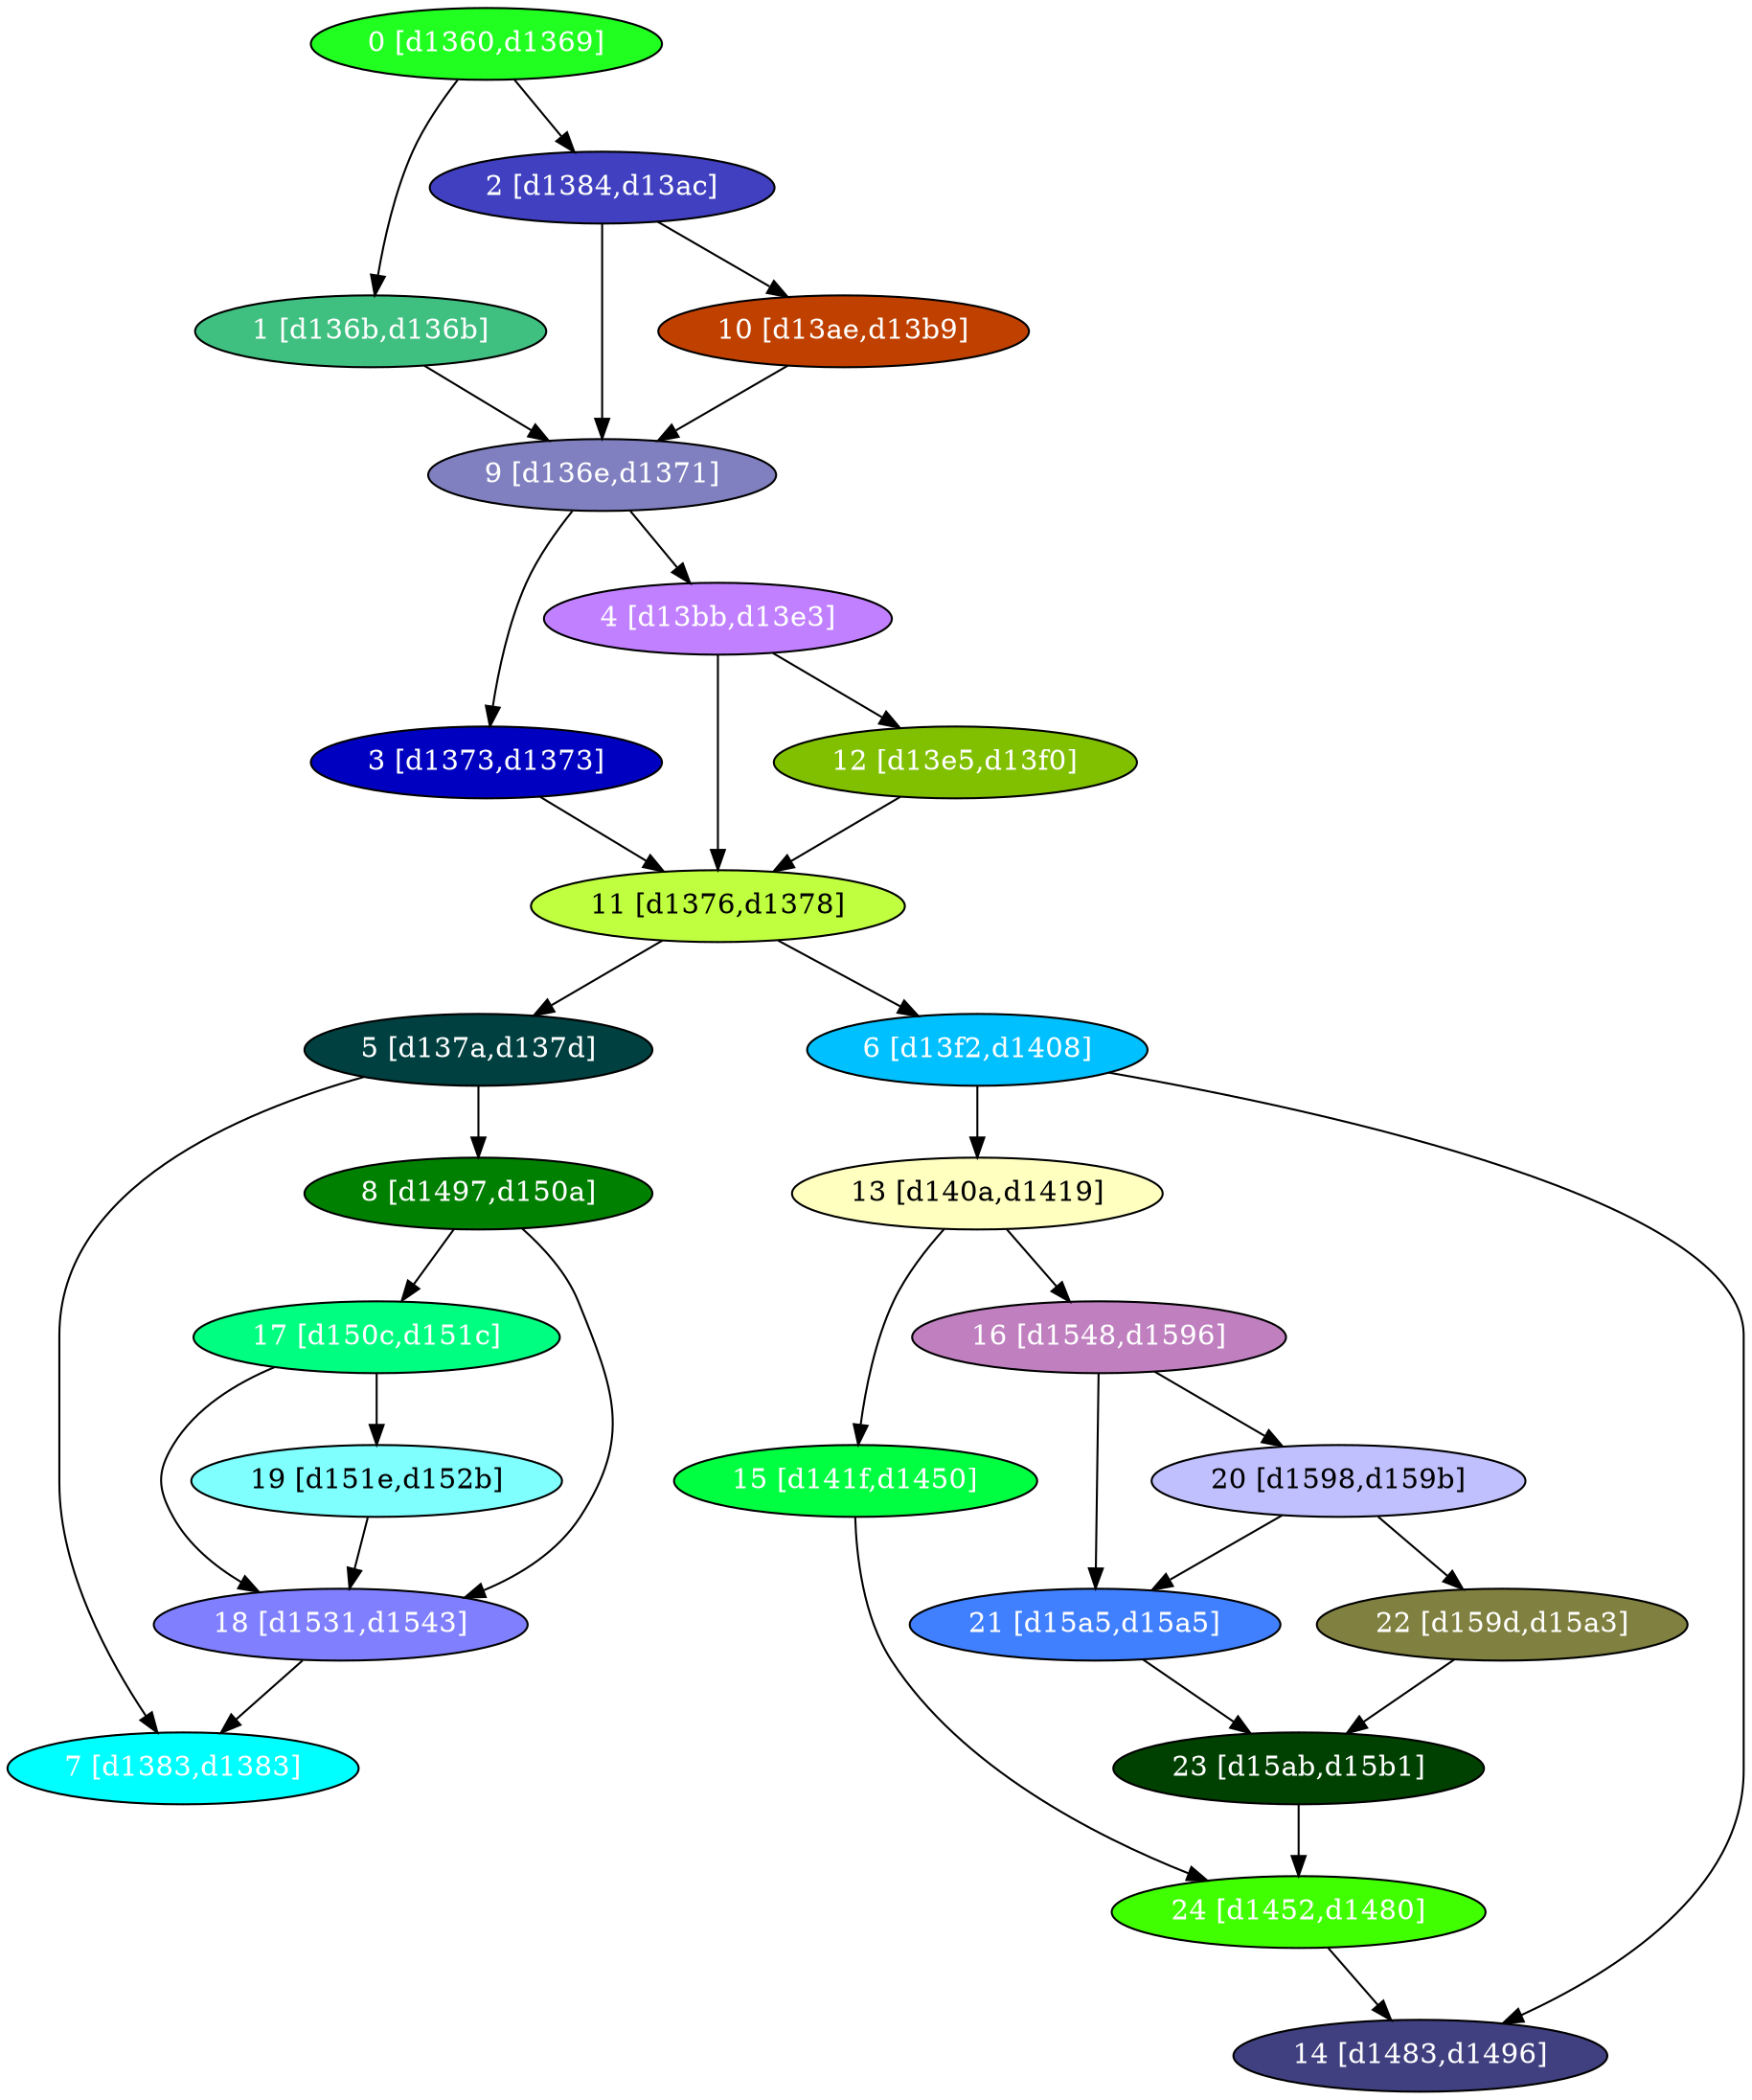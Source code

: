 diGraph libnss3{
	libnss3_0  [style=filled fillcolor="#20FF20" fontcolor="#ffffff" shape=oval label="0 [d1360,d1369]"]
	libnss3_1  [style=filled fillcolor="#40C080" fontcolor="#ffffff" shape=oval label="1 [d136b,d136b]"]
	libnss3_2  [style=filled fillcolor="#4040C0" fontcolor="#ffffff" shape=oval label="2 [d1384,d13ac]"]
	libnss3_3  [style=filled fillcolor="#0000C0" fontcolor="#ffffff" shape=oval label="3 [d1373,d1373]"]
	libnss3_4  [style=filled fillcolor="#C080FF" fontcolor="#ffffff" shape=oval label="4 [d13bb,d13e3]"]
	libnss3_5  [style=filled fillcolor="#004040" fontcolor="#ffffff" shape=oval label="5 [d137a,d137d]"]
	libnss3_6  [style=filled fillcolor="#00C0FF" fontcolor="#ffffff" shape=oval label="6 [d13f2,d1408]"]
	libnss3_7  [style=filled fillcolor="#00FFFF" fontcolor="#ffffff" shape=oval label="7 [d1383,d1383]"]
	libnss3_8  [style=filled fillcolor="#008000" fontcolor="#ffffff" shape=oval label="8 [d1497,d150a]"]
	libnss3_9  [style=filled fillcolor="#8080C0" fontcolor="#ffffff" shape=oval label="9 [d136e,d1371]"]
	libnss3_a  [style=filled fillcolor="#C04000" fontcolor="#ffffff" shape=oval label="10 [d13ae,d13b9]"]
	libnss3_b  [style=filled fillcolor="#C0FF40" fontcolor="#000000" shape=oval label="11 [d1376,d1378]"]
	libnss3_c  [style=filled fillcolor="#80C000" fontcolor="#ffffff" shape=oval label="12 [d13e5,d13f0]"]
	libnss3_d  [style=filled fillcolor="#FFFFC0" fontcolor="#000000" shape=oval label="13 [d140a,d1419]"]
	libnss3_e  [style=filled fillcolor="#404080" fontcolor="#ffffff" shape=oval label="14 [d1483,d1496]"]
	libnss3_f  [style=filled fillcolor="#00FF40" fontcolor="#ffffff" shape=oval label="15 [d141f,d1450]"]
	libnss3_10  [style=filled fillcolor="#C080C0" fontcolor="#ffffff" shape=oval label="16 [d1548,d1596]"]
	libnss3_11  [style=filled fillcolor="#00FF80" fontcolor="#ffffff" shape=oval label="17 [d150c,d151c]"]
	libnss3_12  [style=filled fillcolor="#8080FF" fontcolor="#ffffff" shape=oval label="18 [d1531,d1543]"]
	libnss3_13  [style=filled fillcolor="#80FFFF" fontcolor="#000000" shape=oval label="19 [d151e,d152b]"]
	libnss3_14  [style=filled fillcolor="#C0C0FF" fontcolor="#000000" shape=oval label="20 [d1598,d159b]"]
	libnss3_15  [style=filled fillcolor="#4080FF" fontcolor="#ffffff" shape=oval label="21 [d15a5,d15a5]"]
	libnss3_16  [style=filled fillcolor="#808040" fontcolor="#ffffff" shape=oval label="22 [d159d,d15a3]"]
	libnss3_17  [style=filled fillcolor="#004000" fontcolor="#ffffff" shape=oval label="23 [d15ab,d15b1]"]
	libnss3_18  [style=filled fillcolor="#40FF00" fontcolor="#ffffff" shape=oval label="24 [d1452,d1480]"]

	libnss3_0 -> libnss3_1
	libnss3_0 -> libnss3_2
	libnss3_1 -> libnss3_9
	libnss3_2 -> libnss3_9
	libnss3_2 -> libnss3_a
	libnss3_3 -> libnss3_b
	libnss3_4 -> libnss3_b
	libnss3_4 -> libnss3_c
	libnss3_5 -> libnss3_7
	libnss3_5 -> libnss3_8
	libnss3_6 -> libnss3_d
	libnss3_6 -> libnss3_e
	libnss3_8 -> libnss3_11
	libnss3_8 -> libnss3_12
	libnss3_9 -> libnss3_3
	libnss3_9 -> libnss3_4
	libnss3_a -> libnss3_9
	libnss3_b -> libnss3_5
	libnss3_b -> libnss3_6
	libnss3_c -> libnss3_b
	libnss3_d -> libnss3_f
	libnss3_d -> libnss3_10
	libnss3_f -> libnss3_18
	libnss3_10 -> libnss3_14
	libnss3_10 -> libnss3_15
	libnss3_11 -> libnss3_12
	libnss3_11 -> libnss3_13
	libnss3_12 -> libnss3_7
	libnss3_13 -> libnss3_12
	libnss3_14 -> libnss3_15
	libnss3_14 -> libnss3_16
	libnss3_15 -> libnss3_17
	libnss3_16 -> libnss3_17
	libnss3_17 -> libnss3_18
	libnss3_18 -> libnss3_e
}